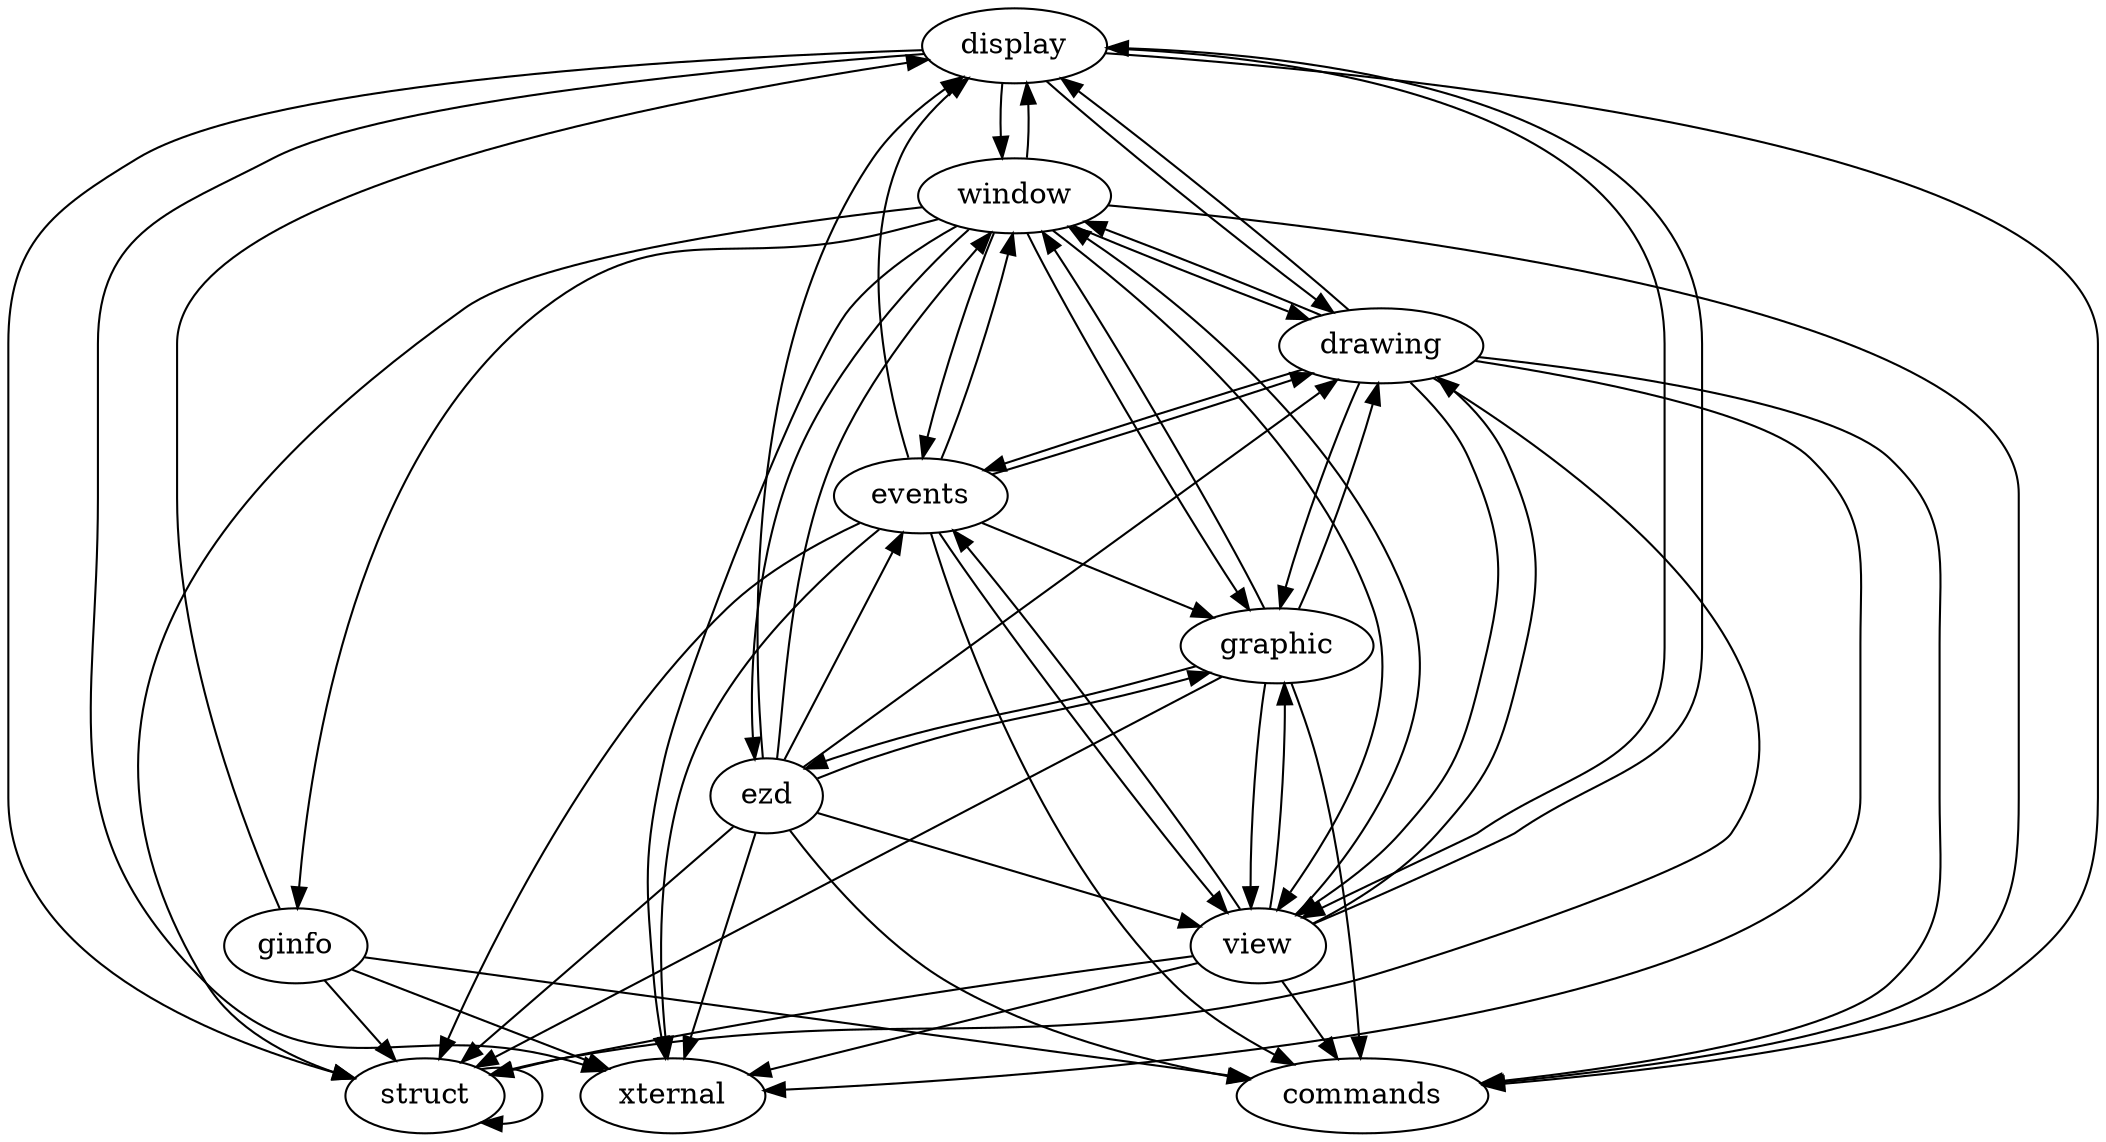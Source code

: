 digraph {
display -> struct
display -> commands
display -> window
display -> drawing
display -> view
display -> xternal
drawing -> struct
drawing -> display
drawing -> window
drawing -> view
drawing -> graphic
drawing -> events
drawing -> commands
drawing -> xternal
events -> struct
events -> commands
events -> display
events -> window
events -> view
events -> drawing
events -> graphic
events -> xternal
ezd -> struct
ezd -> commands
ezd -> display
ezd -> window
ezd -> view
ezd -> drawing
ezd -> graphic
ezd -> events
ezd -> xternal
ginfo -> struct
ginfo -> commands
ginfo -> display
ginfo -> xternal
graphic -> struct
graphic -> window
graphic -> view
graphic -> drawing
graphic -> commands
graphic -> ezd
struct -> struct
view -> struct
view -> display
view -> window
view -> drawing
view -> graphic
view -> commands
view -> events
view -> xternal
window -> struct
window -> display
window -> view
window -> drawing
window -> graphic
window -> commands
window -> ginfo
window -> events
window -> ezd
window -> xternal
}
